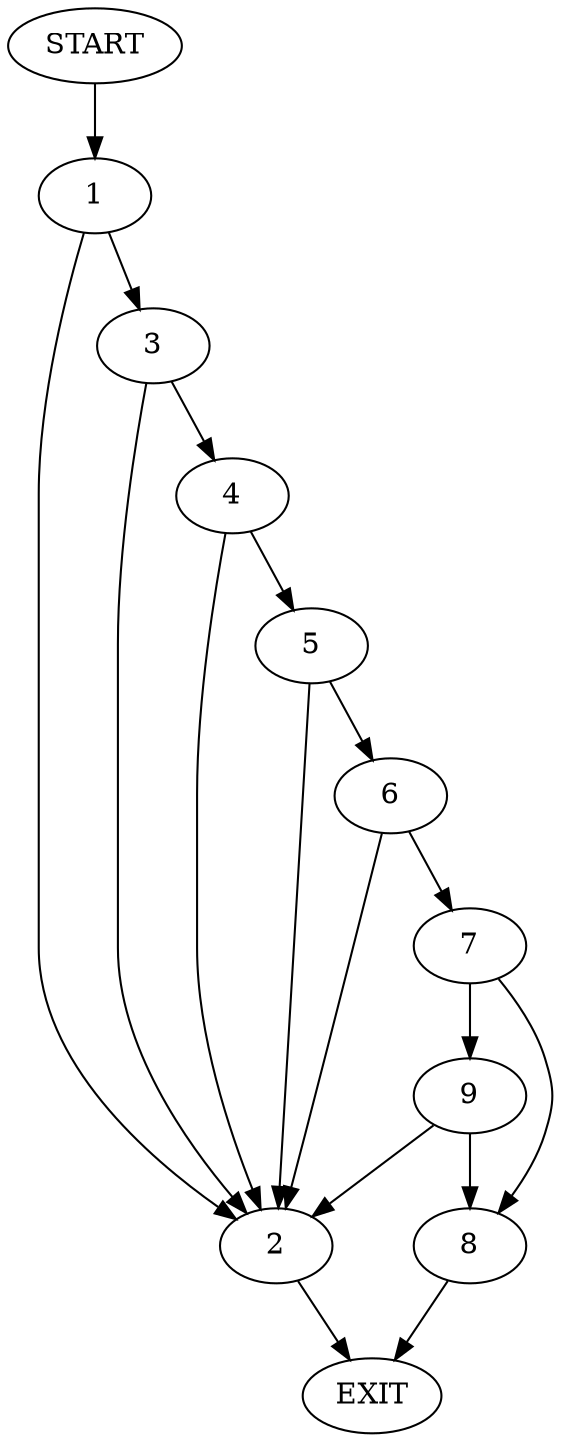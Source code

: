 digraph {
0 [label="START"]
10 [label="EXIT"]
0 -> 1
1 -> 2
1 -> 3
2 -> 10
3 -> 4
3 -> 2
4 -> 2
4 -> 5
5 -> 6
5 -> 2
6 -> 2
6 -> 7
7 -> 8
7 -> 9
8 -> 10
9 -> 8
9 -> 2
}
